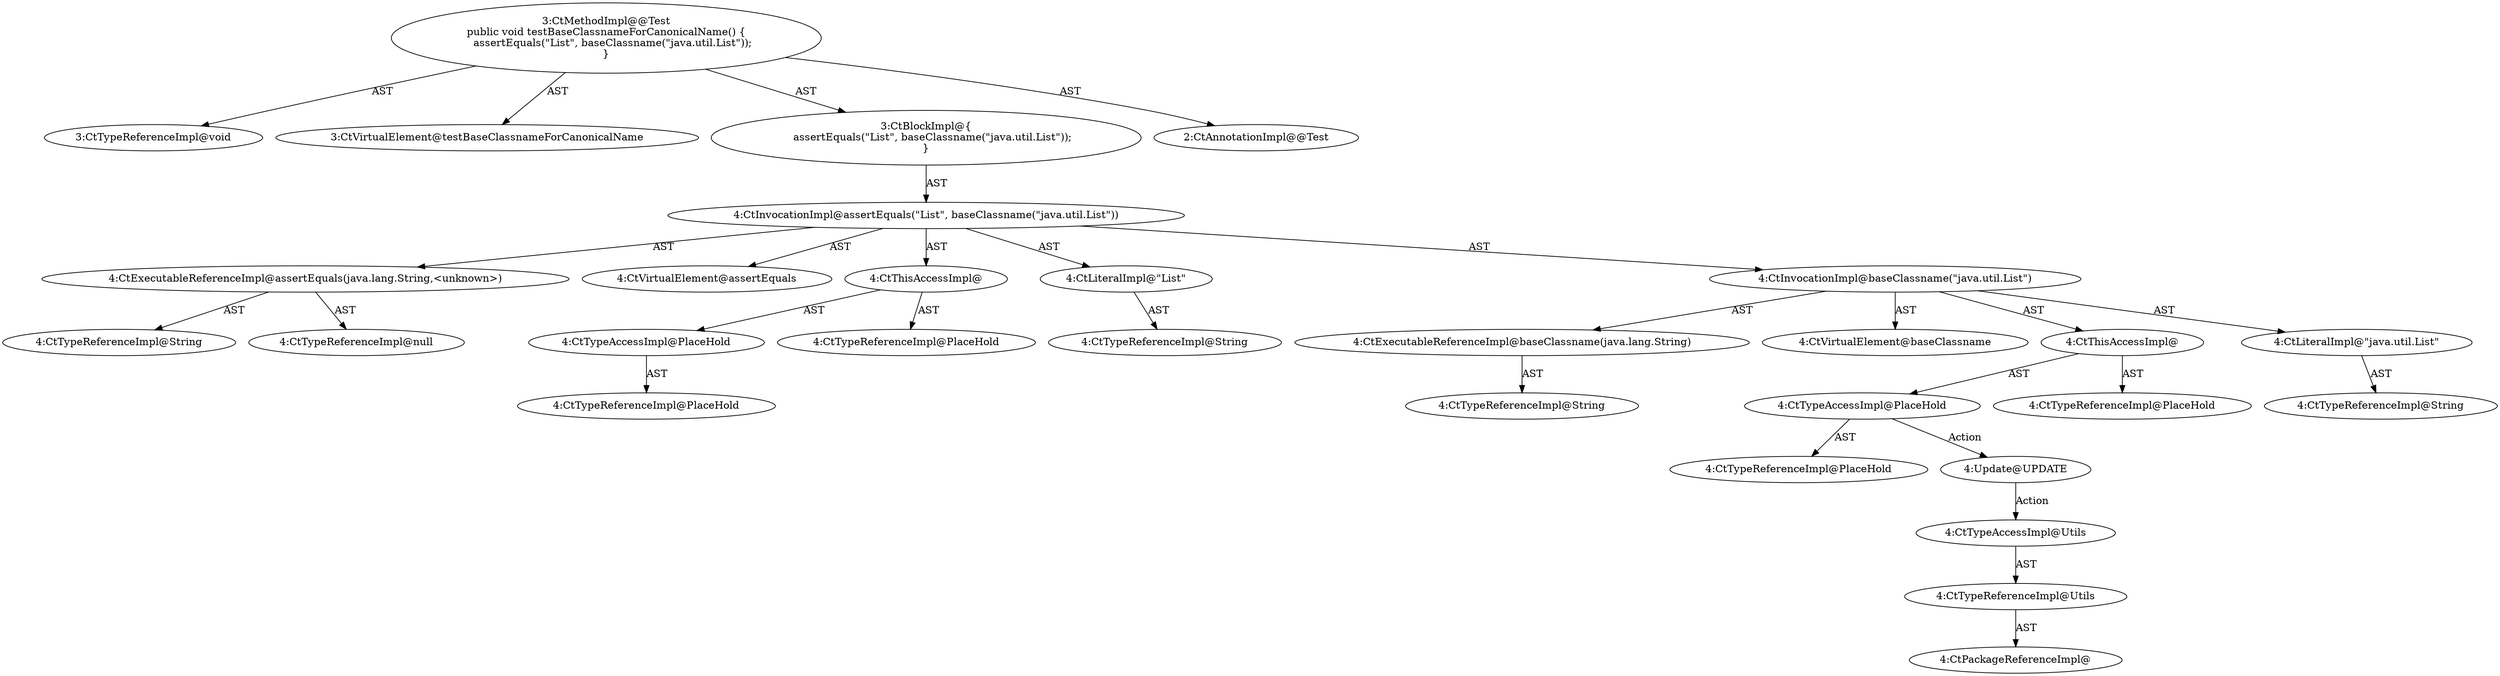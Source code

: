 digraph "testBaseClassnameForCanonicalName#?" {
0 [label="3:CtTypeReferenceImpl@void" shape=ellipse]
1 [label="3:CtVirtualElement@testBaseClassnameForCanonicalName" shape=ellipse]
2 [label="4:CtExecutableReferenceImpl@assertEquals(java.lang.String,<unknown>)" shape=ellipse]
3 [label="4:CtTypeReferenceImpl@String" shape=ellipse]
4 [label="4:CtTypeReferenceImpl@null" shape=ellipse]
5 [label="4:CtVirtualElement@assertEquals" shape=ellipse]
6 [label="4:CtTypeAccessImpl@PlaceHold" shape=ellipse]
7 [label="4:CtTypeReferenceImpl@PlaceHold" shape=ellipse]
8 [label="4:CtThisAccessImpl@" shape=ellipse]
9 [label="4:CtTypeReferenceImpl@PlaceHold" shape=ellipse]
10 [label="4:CtLiteralImpl@\"List\"" shape=ellipse]
11 [label="4:CtTypeReferenceImpl@String" shape=ellipse]
12 [label="4:CtExecutableReferenceImpl@baseClassname(java.lang.String)" shape=ellipse]
13 [label="4:CtTypeReferenceImpl@String" shape=ellipse]
14 [label="4:CtVirtualElement@baseClassname" shape=ellipse]
15 [label="4:CtTypeAccessImpl@PlaceHold" shape=ellipse]
16 [label="4:CtTypeReferenceImpl@PlaceHold" shape=ellipse]
17 [label="4:CtThisAccessImpl@" shape=ellipse]
18 [label="4:CtTypeReferenceImpl@PlaceHold" shape=ellipse]
19 [label="4:CtLiteralImpl@\"java.util.List\"" shape=ellipse]
20 [label="4:CtTypeReferenceImpl@String" shape=ellipse]
21 [label="4:CtInvocationImpl@baseClassname(\"java.util.List\")" shape=ellipse]
22 [label="4:CtInvocationImpl@assertEquals(\"List\", baseClassname(\"java.util.List\"))" shape=ellipse]
23 [label="3:CtBlockImpl@\{
    assertEquals(\"List\", baseClassname(\"java.util.List\"));
\}" shape=ellipse]
24 [label="3:CtMethodImpl@@Test
public void testBaseClassnameForCanonicalName() \{
    assertEquals(\"List\", baseClassname(\"java.util.List\"));
\}" shape=ellipse]
25 [label="2:CtAnnotationImpl@@Test" shape=ellipse]
26 [label="4:Update@UPDATE" shape=ellipse]
27 [label="4:CtPackageReferenceImpl@" shape=ellipse]
28 [label="4:CtTypeReferenceImpl@Utils" shape=ellipse]
29 [label="4:CtTypeAccessImpl@Utils" shape=ellipse]
2 -> 3 [label="AST"];
2 -> 4 [label="AST"];
6 -> 7 [label="AST"];
8 -> 9 [label="AST"];
8 -> 6 [label="AST"];
10 -> 11 [label="AST"];
12 -> 13 [label="AST"];
15 -> 16 [label="AST"];
15 -> 26 [label="Action"];
17 -> 18 [label="AST"];
17 -> 15 [label="AST"];
19 -> 20 [label="AST"];
21 -> 14 [label="AST"];
21 -> 17 [label="AST"];
21 -> 12 [label="AST"];
21 -> 19 [label="AST"];
22 -> 5 [label="AST"];
22 -> 8 [label="AST"];
22 -> 2 [label="AST"];
22 -> 10 [label="AST"];
22 -> 21 [label="AST"];
23 -> 22 [label="AST"];
24 -> 1 [label="AST"];
24 -> 25 [label="AST"];
24 -> 0 [label="AST"];
24 -> 23 [label="AST"];
26 -> 29 [label="Action"];
28 -> 27 [label="AST"];
29 -> 28 [label="AST"];
}